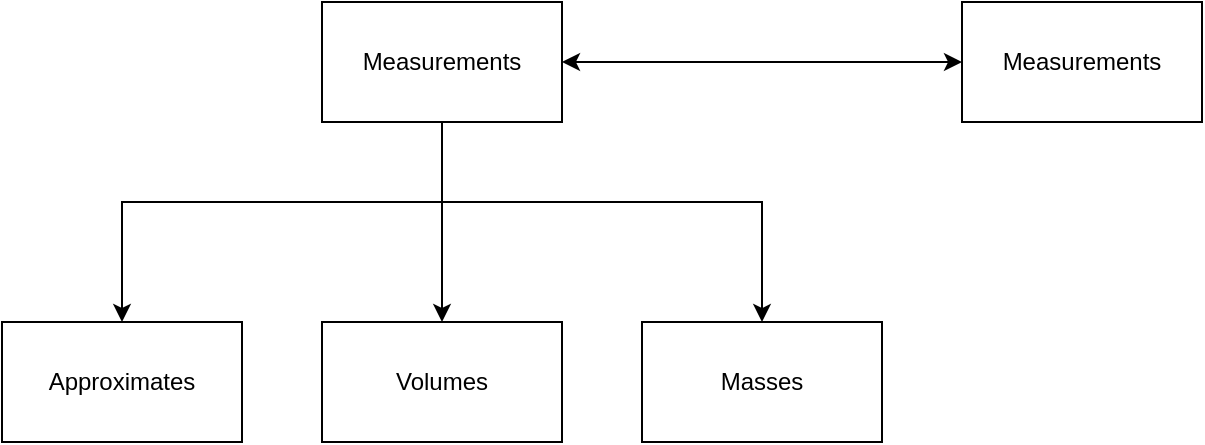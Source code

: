 <mxfile version="14.5.1" type="device"><diagram id="xjI9Fw4cq28TuoAtEWKg" name="Type Heirarchy"><mxGraphModel dx="517" dy="384" grid="1" gridSize="10" guides="1" tooltips="1" connect="1" arrows="1" fold="1" page="1" pageScale="1" pageWidth="1169" pageHeight="827" math="0" shadow="0"><root><mxCell id="0"/><mxCell id="1" parent="0"/><mxCell id="_BHG27H9pzMEsGHVAFUz-5" value="" style="edgeStyle=orthogonalEdgeStyle;rounded=0;orthogonalLoop=1;jettySize=auto;html=1;" edge="1" parent="1" source="_BHG27H9pzMEsGHVAFUz-1" target="_BHG27H9pzMEsGHVAFUz-4"><mxGeometry relative="1" as="geometry"><Array as="points"><mxPoint x="260" y="220"/><mxPoint x="260" y="220"/></Array></mxGeometry></mxCell><mxCell id="_BHG27H9pzMEsGHVAFUz-7" value="" style="edgeStyle=orthogonalEdgeStyle;rounded=0;orthogonalLoop=1;jettySize=auto;html=1;" edge="1" parent="1" source="_BHG27H9pzMEsGHVAFUz-1" target="_BHG27H9pzMEsGHVAFUz-6"><mxGeometry relative="1" as="geometry"><Array as="points"><mxPoint x="260" y="180"/><mxPoint x="420" y="180"/></Array></mxGeometry></mxCell><mxCell id="_BHG27H9pzMEsGHVAFUz-9" value="" style="edgeStyle=orthogonalEdgeStyle;rounded=0;orthogonalLoop=1;jettySize=auto;html=1;" edge="1" parent="1" source="_BHG27H9pzMEsGHVAFUz-1" target="_BHG27H9pzMEsGHVAFUz-8"><mxGeometry relative="1" as="geometry"><Array as="points"><mxPoint x="260" y="180"/><mxPoint x="100" y="180"/></Array></mxGeometry></mxCell><mxCell id="_BHG27H9pzMEsGHVAFUz-16" value="" style="edgeStyle=orthogonalEdgeStyle;rounded=0;orthogonalLoop=1;jettySize=auto;html=1;startArrow=classic;startFill=1;" edge="1" parent="1" source="_BHG27H9pzMEsGHVAFUz-1" target="_BHG27H9pzMEsGHVAFUz-15"><mxGeometry relative="1" as="geometry"/></mxCell><mxCell id="_BHG27H9pzMEsGHVAFUz-1" value="Measurements" style="rounded=0;whiteSpace=wrap;html=1;" vertex="1" parent="1"><mxGeometry x="200" y="80" width="120" height="60" as="geometry"/></mxCell><mxCell id="_BHG27H9pzMEsGHVAFUz-4" value="Volumes" style="rounded=0;whiteSpace=wrap;html=1;" vertex="1" parent="1"><mxGeometry x="200" y="240" width="120" height="60" as="geometry"/></mxCell><mxCell id="_BHG27H9pzMEsGHVAFUz-6" value="Masses" style="rounded=0;whiteSpace=wrap;html=1;" vertex="1" parent="1"><mxGeometry x="360" y="240" width="120" height="60" as="geometry"/></mxCell><mxCell id="_BHG27H9pzMEsGHVAFUz-8" value="Approximates" style="rounded=0;whiteSpace=wrap;html=1;" vertex="1" parent="1"><mxGeometry x="40" y="240" width="120" height="60" as="geometry"/></mxCell><mxCell id="_BHG27H9pzMEsGHVAFUz-15" value="Measurements" style="rounded=0;whiteSpace=wrap;html=1;" vertex="1" parent="1"><mxGeometry x="520" y="80" width="120" height="60" as="geometry"/></mxCell></root></mxGraphModel></diagram></mxfile>
